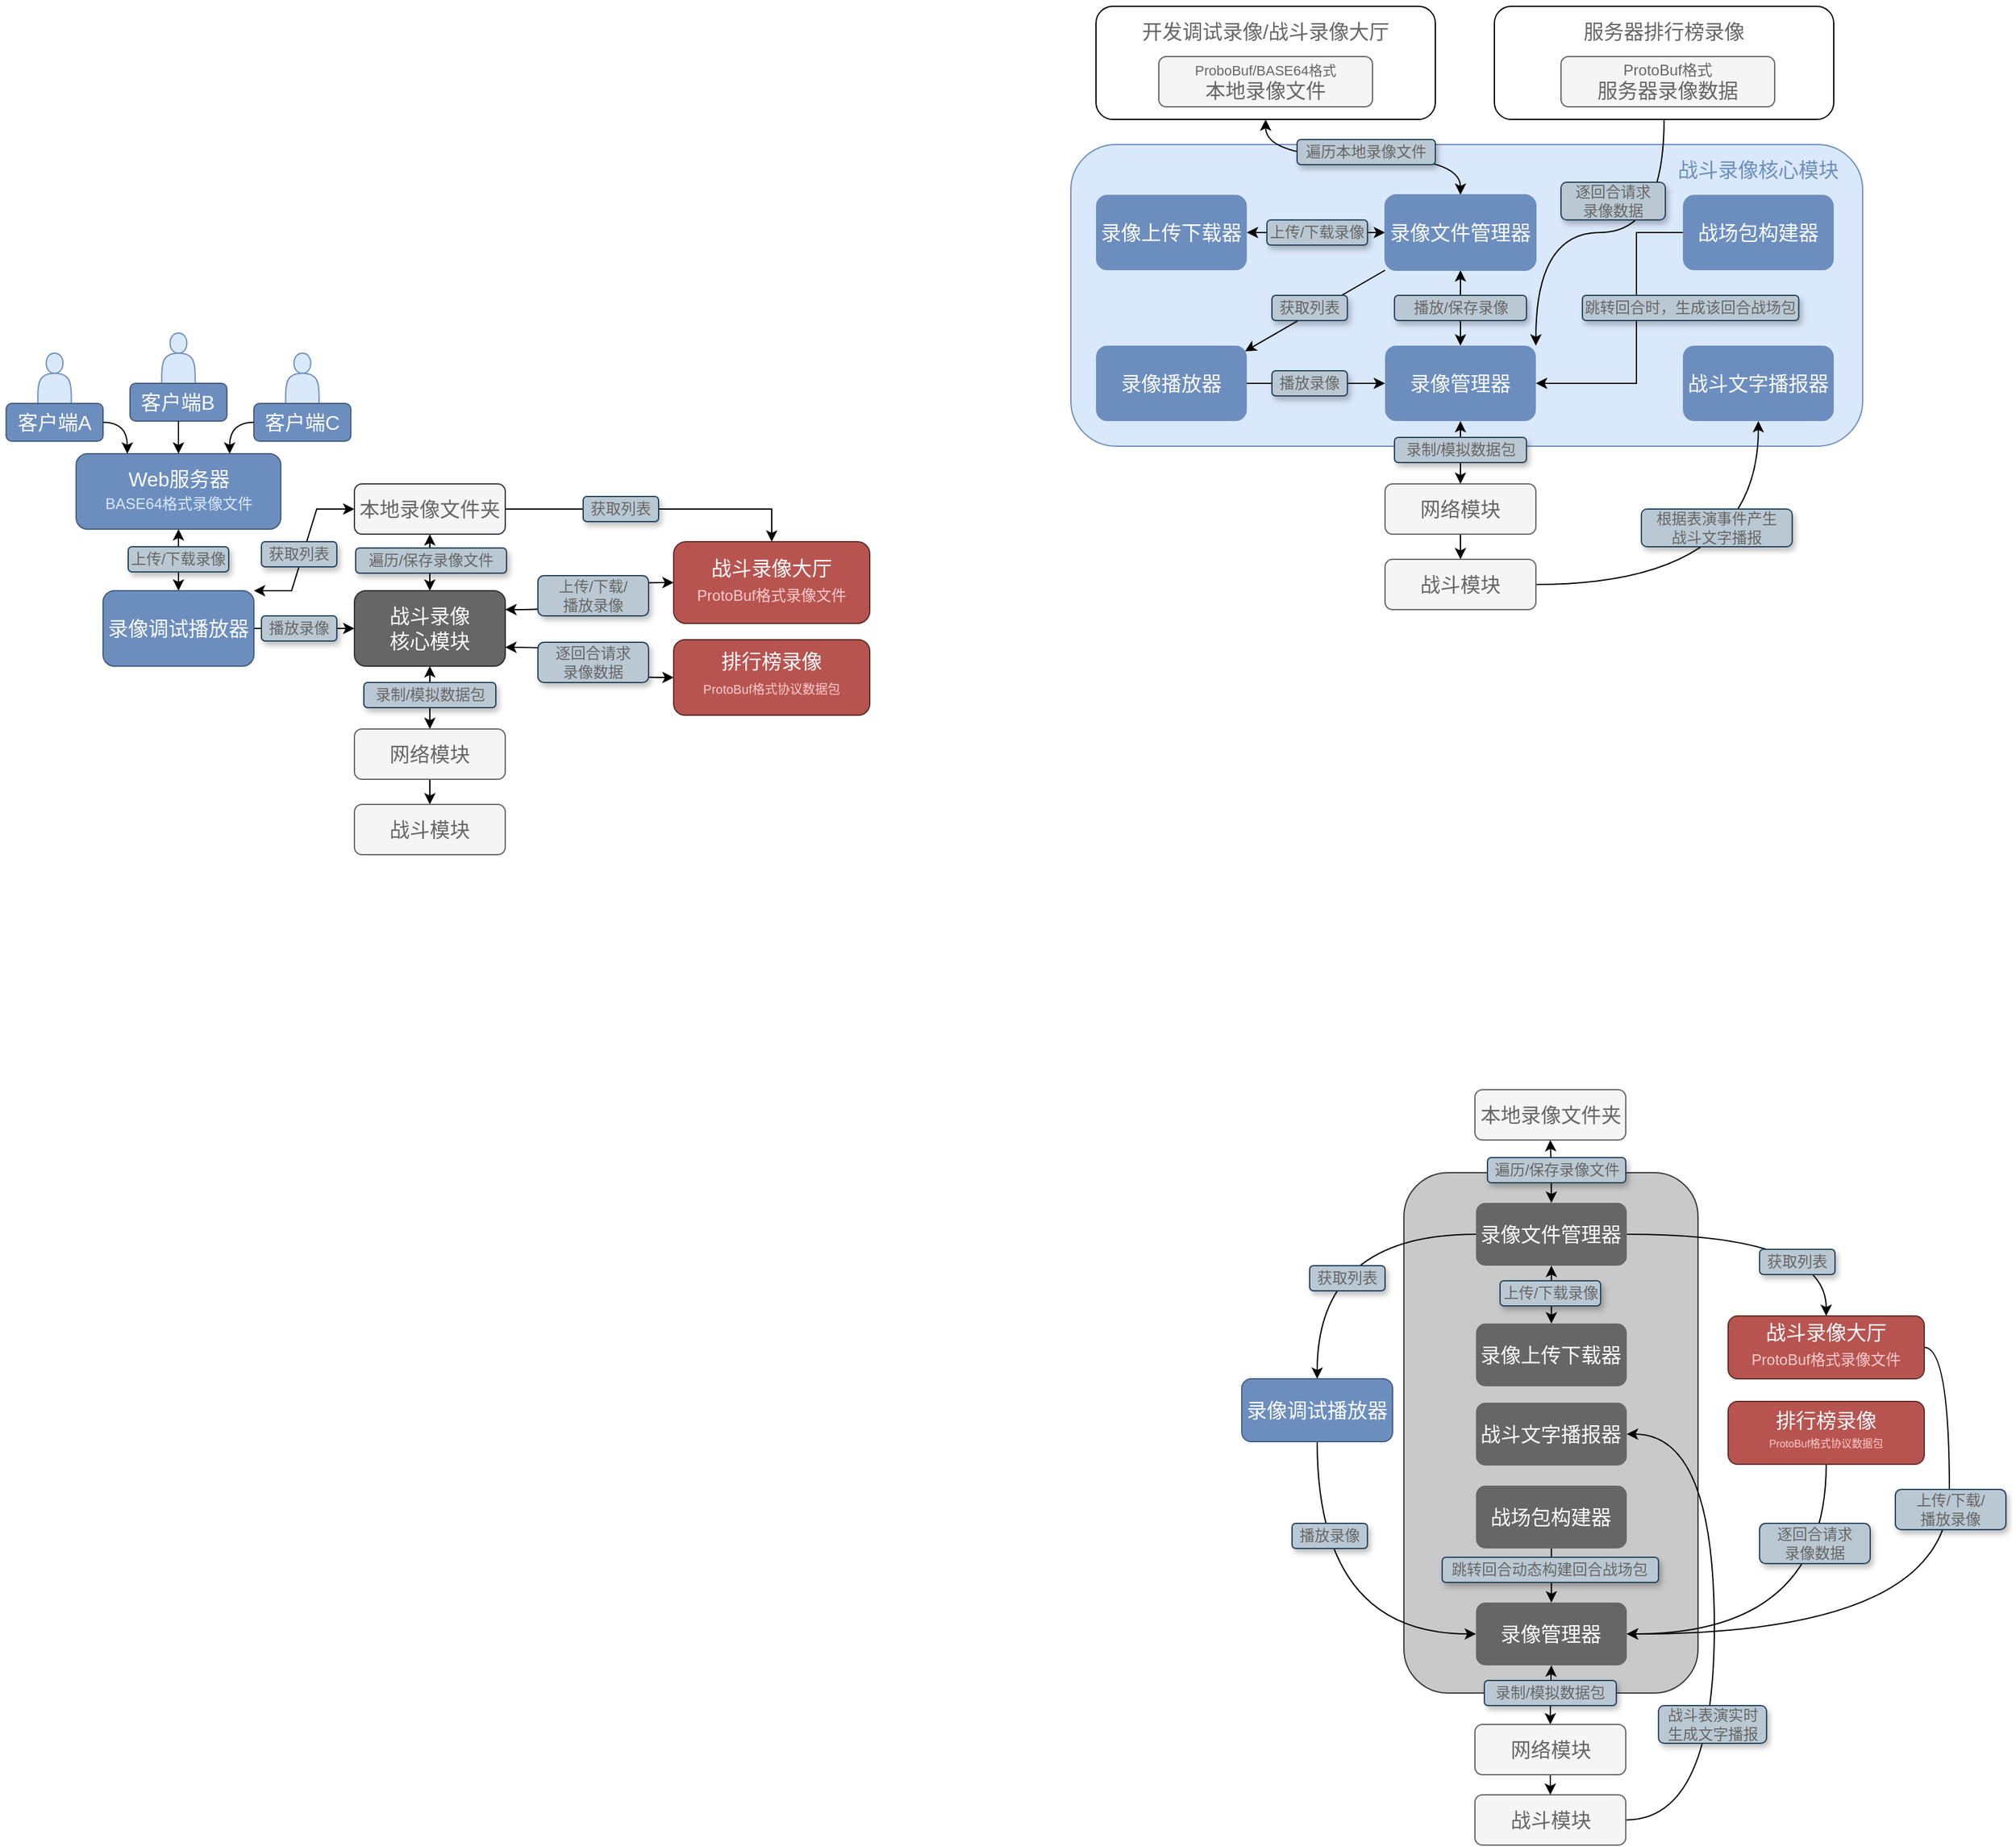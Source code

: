 <mxfile version="12.5.8" type="github">
  <diagram id="rBwII-8od3Iu58Jp_hPn" name="第 1 页">
    <mxGraphModel dx="3016" dy="649" grid="1" gridSize="6" guides="1" tooltips="1" connect="1" arrows="1" fold="1" page="1" pageScale="1" pageWidth="827" pageHeight="1169" math="0" shadow="0">
      <root>
        <mxCell id="0"/>
        <mxCell id="1" parent="0"/>
        <mxCell id="1h4kW-eVLY-6i_dEA7Pz-81" value="" style="rounded=1;whiteSpace=wrap;html=1;fillColor=#C9C9C9;strokeColor=#36393d;" vertex="1" parent="1">
          <mxGeometry x="185" y="1008" width="234" height="414" as="geometry"/>
        </mxCell>
        <mxCell id="1h4kW-eVLY-6i_dEA7Pz-157" style="edgeStyle=orthogonalEdgeStyle;curved=1;rounded=0;orthogonalLoop=1;jettySize=auto;html=1;exitX=1;exitY=0.5;exitDx=0;exitDy=0;entryX=1;entryY=0.5;entryDx=0;entryDy=0;startArrow=none;startFill=0;" edge="1" parent="1" source="1h4kW-eVLY-6i_dEA7Pz-104" target="1h4kW-eVLY-6i_dEA7Pz-111">
          <mxGeometry relative="1" as="geometry"/>
        </mxCell>
        <mxCell id="1h4kW-eVLY-6i_dEA7Pz-104" value="&lt;span style=&quot;color: rgb(255 , 255 , 255) ; font-size: 16px&quot;&gt;战斗录像大厅&lt;/span&gt;&lt;br&gt;&lt;font style=&quot;line-height: 200% ; font-size: 12px&quot; color=&quot;#ffcccc&quot;&gt;ProtoBuf格式录像文件&lt;/font&gt;" style="rounded=1;whiteSpace=wrap;html=1;fillColor=#B85450;strokeColor=#5E2B29;fontColor=#ffffff;" vertex="1" parent="1">
          <mxGeometry x="443.0" y="1122" width="156" height="50" as="geometry"/>
        </mxCell>
        <mxCell id="18EafaTd0Z_206U8gu5t-16" value="" style="rounded=1;whiteSpace=wrap;html=1;fillColor=#dae8fc;strokeColor=#6c8ebf;" parent="1" vertex="1">
          <mxGeometry x="-80" y="190" width="630" height="240" as="geometry"/>
        </mxCell>
        <mxCell id="18EafaTd0Z_206U8gu5t-50" style="edgeStyle=orthogonalEdgeStyle;rounded=0;orthogonalLoop=1;jettySize=auto;html=1;exitX=0.5;exitY=1;exitDx=0;exitDy=0;entryX=0.5;entryY=0;entryDx=0;entryDy=0;startArrow=classic;startFill=1;curved=1;" parent="1" source="18EafaTd0Z_206U8gu5t-31" target="18EafaTd0Z_206U8gu5t-3" edge="1">
          <mxGeometry relative="1" as="geometry"/>
        </mxCell>
        <mxCell id="18EafaTd0Z_206U8gu5t-31" value="" style="rounded=1;whiteSpace=wrap;html=1;fillColor=none;" parent="1" vertex="1">
          <mxGeometry x="-60" y="80" width="270" height="90" as="geometry"/>
        </mxCell>
        <mxCell id="18EafaTd0Z_206U8gu5t-51" style="edgeStyle=orthogonalEdgeStyle;curved=1;rounded=0;orthogonalLoop=1;jettySize=auto;html=1;exitX=0.5;exitY=1;exitDx=0;exitDy=0;entryX=1;entryY=0;entryDx=0;entryDy=0;startArrow=none;startFill=0;" parent="1" source="18EafaTd0Z_206U8gu5t-21" target="18EafaTd0Z_206U8gu5t-1" edge="1">
          <mxGeometry relative="1" as="geometry"/>
        </mxCell>
        <mxCell id="18EafaTd0Z_206U8gu5t-21" value="" style="rounded=1;whiteSpace=wrap;html=1;fillColor=none;" parent="1" vertex="1">
          <mxGeometry x="257" y="80" width="270" height="90" as="geometry"/>
        </mxCell>
        <mxCell id="18EafaTd0Z_206U8gu5t-18" style="edgeStyle=orthogonalEdgeStyle;rounded=0;orthogonalLoop=1;jettySize=auto;html=1;startArrow=classic;startFill=1;" parent="1" source="18EafaTd0Z_206U8gu5t-1" target="18EafaTd0Z_206U8gu5t-12" edge="1">
          <mxGeometry relative="1" as="geometry"/>
        </mxCell>
        <mxCell id="18EafaTd0Z_206U8gu5t-27" style="edgeStyle=orthogonalEdgeStyle;rounded=0;orthogonalLoop=1;jettySize=auto;html=1;exitX=0.5;exitY=0;exitDx=0;exitDy=0;entryX=0.5;entryY=1;entryDx=0;entryDy=0;startArrow=classic;startFill=1;" parent="1" source="18EafaTd0Z_206U8gu5t-1" target="18EafaTd0Z_206U8gu5t-3" edge="1">
          <mxGeometry relative="1" as="geometry"/>
        </mxCell>
        <mxCell id="18EafaTd0Z_206U8gu5t-1" value="&lt;font color=&quot;#ffffff&quot;&gt;&lt;span style=&quot;font-size: 16px&quot;&gt;录像管理器&lt;/span&gt;&lt;/font&gt;" style="rounded=1;whiteSpace=wrap;html=1;fillColor=#6C8EBF;strokeColor=none;" parent="1" vertex="1">
          <mxGeometry x="170" y="350" width="120" height="60" as="geometry"/>
        </mxCell>
        <mxCell id="18EafaTd0Z_206U8gu5t-39" style="rounded=0;orthogonalLoop=1;jettySize=auto;html=1;exitX=0;exitY=1;exitDx=0;exitDy=0;entryX=0.988;entryY=0.076;entryDx=0;entryDy=0;entryPerimeter=0;" parent="1" source="18EafaTd0Z_206U8gu5t-3" target="18EafaTd0Z_206U8gu5t-4" edge="1">
          <mxGeometry relative="1" as="geometry"/>
        </mxCell>
        <mxCell id="18EafaTd0Z_206U8gu5t-40" style="edgeStyle=none;rounded=0;orthogonalLoop=1;jettySize=auto;html=1;exitX=0;exitY=0.5;exitDx=0;exitDy=0;entryX=1;entryY=0.5;entryDx=0;entryDy=0;startArrow=classic;startFill=1;" parent="1" source="18EafaTd0Z_206U8gu5t-3" target="18EafaTd0Z_206U8gu5t-15" edge="1">
          <mxGeometry relative="1" as="geometry"/>
        </mxCell>
        <mxCell id="18EafaTd0Z_206U8gu5t-3" value="&lt;font style=&quot;font-size: 16px&quot; color=&quot;#ffffff&quot;&gt;录像文件管理器&lt;/font&gt;" style="rounded=1;whiteSpace=wrap;html=1;fillColor=#6C8EBF;strokeColor=#6c8ebf;" parent="1" vertex="1">
          <mxGeometry x="170" y="230" width="120" height="60" as="geometry"/>
        </mxCell>
        <mxCell id="18EafaTd0Z_206U8gu5t-26" style="edgeStyle=orthogonalEdgeStyle;rounded=0;orthogonalLoop=1;jettySize=auto;html=1;exitX=1;exitY=0.5;exitDx=0;exitDy=0;" parent="1" source="18EafaTd0Z_206U8gu5t-4" target="18EafaTd0Z_206U8gu5t-1" edge="1">
          <mxGeometry relative="1" as="geometry"/>
        </mxCell>
        <mxCell id="18EafaTd0Z_206U8gu5t-4" value="&lt;span style=&quot;font-size: 16px&quot;&gt;&lt;font color=&quot;#ffffff&quot;&gt;录像播放器&lt;/font&gt;&lt;/span&gt;" style="rounded=1;whiteSpace=wrap;html=1;fillColor=#6C8EBF;strokeColor=none;" parent="1" vertex="1">
          <mxGeometry x="-60" y="350" width="120" height="60" as="geometry"/>
        </mxCell>
        <mxCell id="18EafaTd0Z_206U8gu5t-34" style="edgeStyle=orthogonalEdgeStyle;rounded=0;orthogonalLoop=1;jettySize=auto;html=1;exitX=0;exitY=0.5;exitDx=0;exitDy=0;entryX=1;entryY=0.5;entryDx=0;entryDy=0;" parent="1" source="18EafaTd0Z_206U8gu5t-5" target="18EafaTd0Z_206U8gu5t-1" edge="1">
          <mxGeometry relative="1" as="geometry">
            <Array as="points">
              <mxPoint x="370" y="260"/>
              <mxPoint x="370" y="380"/>
            </Array>
          </mxGeometry>
        </mxCell>
        <mxCell id="18EafaTd0Z_206U8gu5t-5" value="&lt;font color=&quot;#ffffff&quot;&gt;&lt;span style=&quot;font-size: 16px&quot;&gt;战场包构建器&lt;/span&gt;&lt;/font&gt;" style="rounded=1;whiteSpace=wrap;html=1;fillColor=#6C8EBF;strokeColor=none;" parent="1" vertex="1">
          <mxGeometry x="407" y="230" width="120" height="60" as="geometry"/>
        </mxCell>
        <mxCell id="18EafaTd0Z_206U8gu5t-6" value="&lt;font color=&quot;#666666&quot;&gt;&lt;span style=&quot;font-size: 11px&quot;&gt;ProboBuf/BASE64格式&lt;br&gt;&lt;/span&gt;&lt;font style=&quot;font-size: 16px&quot;&gt;本地&lt;/font&gt;&lt;span style=&quot;font-size: 16px&quot;&gt;录像文件&lt;/span&gt;&lt;/font&gt;" style="rounded=1;whiteSpace=wrap;html=1;fillColor=#f5f5f5;strokeColor=#666666;fontColor=#333333;" parent="1" vertex="1">
          <mxGeometry x="-10" y="120" width="170" height="40" as="geometry"/>
        </mxCell>
        <mxCell id="18EafaTd0Z_206U8gu5t-7" value="&lt;font color=&quot;#ffffff&quot;&gt;&lt;span style=&quot;font-size: 16px&quot;&gt;战斗文字播报器&lt;/span&gt;&lt;/font&gt;" style="rounded=1;whiteSpace=wrap;html=1;fillColor=#6C8EBF;strokeColor=none;" parent="1" vertex="1">
          <mxGeometry x="407" y="350" width="120" height="60" as="geometry"/>
        </mxCell>
        <mxCell id="18EafaTd0Z_206U8gu5t-11" value="&lt;font color=&quot;#666666&quot;&gt;&lt;font style=&quot;font-size: 12px&quot;&gt;ProtoBuf格式&lt;/font&gt;&lt;br&gt;&lt;span style=&quot;font-size: 16px&quot;&gt;服务器&lt;/span&gt;&lt;font style=&quot;font-size: 16px&quot;&gt;录像数据&lt;/font&gt;&lt;/font&gt;" style="rounded=1;whiteSpace=wrap;html=1;fillColor=#f5f5f5;strokeColor=#666666;fontColor=#333333;" parent="1" vertex="1">
          <mxGeometry x="310" y="120" width="170" height="40" as="geometry"/>
        </mxCell>
        <mxCell id="18EafaTd0Z_206U8gu5t-19" style="edgeStyle=orthogonalEdgeStyle;rounded=0;orthogonalLoop=1;jettySize=auto;html=1;exitX=0.5;exitY=1;exitDx=0;exitDy=0;entryX=0.5;entryY=0;entryDx=0;entryDy=0;" parent="1" source="18EafaTd0Z_206U8gu5t-12" target="18EafaTd0Z_206U8gu5t-13" edge="1">
          <mxGeometry relative="1" as="geometry"/>
        </mxCell>
        <mxCell id="18EafaTd0Z_206U8gu5t-12" value="&lt;font color=&quot;#666666&quot;&gt;&lt;span style=&quot;font-size: 16px&quot;&gt;网络模块&lt;/span&gt;&lt;/font&gt;" style="rounded=1;whiteSpace=wrap;html=1;fillColor=#f5f5f5;strokeColor=#666666;fontColor=#333333;" parent="1" vertex="1">
          <mxGeometry x="170" y="460" width="120" height="40" as="geometry"/>
        </mxCell>
        <mxCell id="18EafaTd0Z_206U8gu5t-20" style="rounded=0;orthogonalLoop=1;jettySize=auto;html=1;exitX=1;exitY=0.5;exitDx=0;exitDy=0;entryX=0.5;entryY=1;entryDx=0;entryDy=0;edgeStyle=orthogonalEdgeStyle;curved=1;" parent="1" source="18EafaTd0Z_206U8gu5t-13" target="18EafaTd0Z_206U8gu5t-7" edge="1">
          <mxGeometry relative="1" as="geometry"/>
        </mxCell>
        <mxCell id="18EafaTd0Z_206U8gu5t-13" value="&lt;font color=&quot;#666666&quot;&gt;&lt;span style=&quot;font-size: 16px&quot;&gt;战斗模块&lt;/span&gt;&lt;/font&gt;" style="rounded=1;whiteSpace=wrap;html=1;fillColor=#f5f5f5;strokeColor=#666666;fontColor=#333333;" parent="1" vertex="1">
          <mxGeometry x="170" y="520" width="120" height="40" as="geometry"/>
        </mxCell>
        <mxCell id="18EafaTd0Z_206U8gu5t-15" value="&lt;font color=&quot;#ffffff&quot;&gt;&lt;span style=&quot;font-size: 16px&quot;&gt;录像上传下载器&lt;/span&gt;&lt;/font&gt;" style="rounded=1;whiteSpace=wrap;html=1;fillColor=#6C8EBF;strokeColor=none;" parent="1" vertex="1">
          <mxGeometry x="-60" y="230" width="120" height="60" as="geometry"/>
        </mxCell>
        <mxCell id="18EafaTd0Z_206U8gu5t-23" value="&lt;font style=&quot;font-size: 16px&quot; color=&quot;#666666&quot;&gt;开发调试录像/战斗录像大厅&lt;/font&gt;" style="text;html=1;strokeColor=none;fillColor=none;align=center;verticalAlign=middle;whiteSpace=wrap;rounded=0;" parent="1" vertex="1">
          <mxGeometry x="-35" y="80" width="220" height="40" as="geometry"/>
        </mxCell>
        <mxCell id="18EafaTd0Z_206U8gu5t-32" value="&lt;span style=&quot;font-size: 16px&quot;&gt;&lt;font color=&quot;#666666&quot;&gt;服务器排行榜录像&lt;/font&gt;&lt;/span&gt;" style="text;html=1;strokeColor=none;fillColor=none;align=center;verticalAlign=middle;whiteSpace=wrap;rounded=0;" parent="1" vertex="1">
          <mxGeometry x="327" y="75" width="130" height="50" as="geometry"/>
        </mxCell>
        <mxCell id="18EafaTd0Z_206U8gu5t-35" value="&lt;font color=&quot;#666666&quot;&gt;根据表演事件产生&lt;br&gt;战斗文字播报&lt;/font&gt;" style="text;html=1;align=center;verticalAlign=middle;whiteSpace=wrap;rounded=1;shadow=1;comic=0;glass=0;fillColor=#bac8d3;strokeColor=#23445d;" parent="1" vertex="1">
          <mxGeometry x="373.93" y="480" width="120" height="30" as="geometry"/>
        </mxCell>
        <mxCell id="18EafaTd0Z_206U8gu5t-37" value="&lt;font color=&quot;#666666&quot;&gt;跳转回合时，生成该回合战场包&lt;/font&gt;" style="text;html=1;align=center;verticalAlign=middle;whiteSpace=wrap;rounded=1;shadow=1;comic=0;glass=0;fillColor=#bac8d3;strokeColor=#23445d;" parent="1" vertex="1">
          <mxGeometry x="327" y="310" width="172.14" height="20" as="geometry"/>
        </mxCell>
        <mxCell id="18EafaTd0Z_206U8gu5t-38" value="&lt;font color=&quot;#6c8ebf&quot; style=&quot;font-size: 16px&quot;&gt;战斗录像核心模块&lt;/font&gt;" style="text;html=1;strokeColor=none;fillColor=none;align=center;verticalAlign=middle;whiteSpace=wrap;rounded=0;shadow=1;glass=0;comic=0;" parent="1" vertex="1">
          <mxGeometry x="402" y="200" width="130" height="20" as="geometry"/>
        </mxCell>
        <mxCell id="18EafaTd0Z_206U8gu5t-42" value="&lt;font color=&quot;#666666&quot;&gt;录制/模拟数据包&lt;/font&gt;" style="text;html=1;align=center;verticalAlign=middle;whiteSpace=wrap;rounded=1;shadow=1;comic=0;glass=0;fillColor=#bac8d3;strokeColor=#23445d;" parent="1" vertex="1">
          <mxGeometry x="177.5" y="423" width="105" height="20" as="geometry"/>
        </mxCell>
        <mxCell id="18EafaTd0Z_206U8gu5t-44" value="&lt;font color=&quot;#666666&quot;&gt;播放录像&lt;/font&gt;" style="text;html=1;align=center;verticalAlign=middle;whiteSpace=wrap;rounded=1;shadow=1;comic=0;glass=0;fillColor=#bac8d3;strokeColor=#23445d;" parent="1" vertex="1">
          <mxGeometry x="80" y="370" width="60" height="20" as="geometry"/>
        </mxCell>
        <mxCell id="18EafaTd0Z_206U8gu5t-45" value="&lt;font color=&quot;#666666&quot;&gt;获取列表&lt;/font&gt;" style="text;html=1;align=center;verticalAlign=middle;whiteSpace=wrap;rounded=1;shadow=1;comic=0;glass=0;fillColor=#bac8d3;strokeColor=#23445d;" parent="1" vertex="1">
          <mxGeometry x="80" y="310" width="60" height="20" as="geometry"/>
        </mxCell>
        <mxCell id="18EafaTd0Z_206U8gu5t-46" value="&lt;font color=&quot;#666666&quot;&gt;播放/保存录像&lt;/font&gt;" style="text;html=1;align=center;verticalAlign=middle;whiteSpace=wrap;rounded=1;shadow=1;comic=0;glass=0;fillColor=#bac8d3;strokeColor=#23445d;" parent="1" vertex="1">
          <mxGeometry x="177.5" y="310" width="105" height="20" as="geometry"/>
        </mxCell>
        <mxCell id="18EafaTd0Z_206U8gu5t-48" value="&lt;font color=&quot;#666666&quot;&gt;遍历本地录像文件&lt;/font&gt;" style="text;html=1;align=center;verticalAlign=middle;whiteSpace=wrap;rounded=1;shadow=1;comic=0;glass=0;fillColor=#bac8d3;strokeColor=#23445d;" parent="1" vertex="1">
          <mxGeometry x="100" y="186" width="110" height="20" as="geometry"/>
        </mxCell>
        <mxCell id="18EafaTd0Z_206U8gu5t-49" value="&lt;font color=&quot;#666666&quot;&gt;上传/下载录像&lt;/font&gt;" style="text;html=1;align=center;verticalAlign=middle;whiteSpace=wrap;rounded=1;shadow=1;comic=0;glass=0;fillColor=#bac8d3;strokeColor=#23445d;" parent="1" vertex="1">
          <mxGeometry x="76" y="250" width="80" height="20" as="geometry"/>
        </mxCell>
        <mxCell id="18EafaTd0Z_206U8gu5t-52" value="&lt;font color=&quot;#666666&quot;&gt;逐回合请求&lt;br&gt;录像数据&lt;/font&gt;" style="text;html=1;align=center;verticalAlign=middle;whiteSpace=wrap;rounded=1;shadow=1;comic=0;glass=0;fillColor=#bac8d3;strokeColor=#23445d;" parent="1" vertex="1">
          <mxGeometry x="310" y="220" width="83" height="30" as="geometry"/>
        </mxCell>
        <mxCell id="1h4kW-eVLY-6i_dEA7Pz-6" style="edgeStyle=orthogonalEdgeStyle;rounded=0;orthogonalLoop=1;jettySize=auto;html=1;startArrow=classic;startFill=1;" edge="1" parent="1" source="1h4kW-eVLY-6i_dEA7Pz-8" target="1h4kW-eVLY-6i_dEA7Pz-20">
          <mxGeometry relative="1" as="geometry"/>
        </mxCell>
        <mxCell id="1h4kW-eVLY-6i_dEA7Pz-159" style="edgeStyle=orthogonalEdgeStyle;curved=1;rounded=0;orthogonalLoop=1;jettySize=auto;html=1;exitX=0.5;exitY=0;exitDx=0;exitDy=0;entryX=0.5;entryY=1;entryDx=0;entryDy=0;startArrow=classic;startFill=1;" edge="1" parent="1" source="1h4kW-eVLY-6i_dEA7Pz-8" target="1h4kW-eVLY-6i_dEA7Pz-66">
          <mxGeometry relative="1" as="geometry"/>
        </mxCell>
        <mxCell id="1h4kW-eVLY-6i_dEA7Pz-8" value="&lt;span style=&quot;font-size: 16px&quot;&gt;&lt;font color=&quot;#ffffff&quot;&gt;战斗录像&lt;br&gt;核心模块&lt;/font&gt;&lt;/span&gt;" style="rounded=1;whiteSpace=wrap;html=1;fillColor=#666666;strokeColor=#303030;fontColor=#333333;" vertex="1" parent="1">
          <mxGeometry x="-650" y="545" width="120" height="60" as="geometry"/>
        </mxCell>
        <mxCell id="1h4kW-eVLY-6i_dEA7Pz-12" style="edgeStyle=orthogonalEdgeStyle;rounded=0;orthogonalLoop=1;jettySize=auto;html=1;exitX=1;exitY=0.5;exitDx=0;exitDy=0;entryX=0;entryY=0.5;entryDx=0;entryDy=0;" edge="1" parent="1" source="1h4kW-eVLY-6i_dEA7Pz-13" target="1h4kW-eVLY-6i_dEA7Pz-8">
          <mxGeometry relative="1" as="geometry">
            <mxPoint x="-610" y="575" as="targetPoint"/>
          </mxGeometry>
        </mxCell>
        <mxCell id="1h4kW-eVLY-6i_dEA7Pz-165" style="edgeStyle=entityRelationEdgeStyle;rounded=0;orthogonalLoop=1;jettySize=auto;html=1;exitX=1;exitY=0;exitDx=0;exitDy=0;entryX=0;entryY=0.5;entryDx=0;entryDy=0;startArrow=classic;startFill=1;" edge="1" parent="1" source="1h4kW-eVLY-6i_dEA7Pz-13" target="1h4kW-eVLY-6i_dEA7Pz-66">
          <mxGeometry relative="1" as="geometry"/>
        </mxCell>
        <mxCell id="1h4kW-eVLY-6i_dEA7Pz-166" style="edgeStyle=orthogonalEdgeStyle;rounded=0;orthogonalLoop=1;jettySize=auto;html=1;exitX=0.5;exitY=0;exitDx=0;exitDy=0;entryX=0.5;entryY=1;entryDx=0;entryDy=0;startArrow=classic;startFill=1;" edge="1" parent="1" source="1h4kW-eVLY-6i_dEA7Pz-13" target="1h4kW-eVLY-6i_dEA7Pz-38">
          <mxGeometry relative="1" as="geometry"/>
        </mxCell>
        <mxCell id="1h4kW-eVLY-6i_dEA7Pz-13" value="&lt;span style=&quot;font-size: 16px&quot;&gt;&lt;font color=&quot;#ffffff&quot;&gt;录像调试播放器&lt;/font&gt;&lt;/span&gt;" style="rounded=1;whiteSpace=wrap;html=1;fillColor=#6C8EBF;strokeColor=#455B7A;" vertex="1" parent="1">
          <mxGeometry x="-850" y="545" width="120" height="60" as="geometry"/>
        </mxCell>
        <mxCell id="1h4kW-eVLY-6i_dEA7Pz-19" style="edgeStyle=orthogonalEdgeStyle;rounded=0;orthogonalLoop=1;jettySize=auto;html=1;exitX=0.5;exitY=1;exitDx=0;exitDy=0;entryX=0.5;entryY=0;entryDx=0;entryDy=0;" edge="1" parent="1" source="1h4kW-eVLY-6i_dEA7Pz-20" target="1h4kW-eVLY-6i_dEA7Pz-22">
          <mxGeometry relative="1" as="geometry"/>
        </mxCell>
        <mxCell id="1h4kW-eVLY-6i_dEA7Pz-20" value="&lt;font color=&quot;#666666&quot;&gt;&lt;span style=&quot;font-size: 16px&quot;&gt;网络模块&lt;/span&gt;&lt;/font&gt;" style="rounded=1;whiteSpace=wrap;html=1;fillColor=#f5f5f5;strokeColor=#666666;fontColor=#333333;" vertex="1" parent="1">
          <mxGeometry x="-650" y="655" width="120" height="40" as="geometry"/>
        </mxCell>
        <mxCell id="1h4kW-eVLY-6i_dEA7Pz-22" value="&lt;font color=&quot;#666666&quot;&gt;&lt;span style=&quot;font-size: 16px&quot;&gt;战斗模块&lt;/span&gt;&lt;/font&gt;" style="rounded=1;whiteSpace=wrap;html=1;fillColor=#f5f5f5;strokeColor=#666666;fontColor=#333333;" vertex="1" parent="1">
          <mxGeometry x="-650" y="715" width="120" height="40" as="geometry"/>
        </mxCell>
        <mxCell id="1h4kW-eVLY-6i_dEA7Pz-29" value="&lt;font color=&quot;#666666&quot;&gt;录制/模拟数据包&lt;/font&gt;" style="text;html=1;align=center;verticalAlign=middle;whiteSpace=wrap;rounded=1;shadow=1;comic=0;glass=0;fillColor=#bac8d3;strokeColor=#23445d;" vertex="1" parent="1">
          <mxGeometry x="-642.5" y="618" width="105" height="20" as="geometry"/>
        </mxCell>
        <mxCell id="1h4kW-eVLY-6i_dEA7Pz-30" value="&lt;font color=&quot;#666666&quot;&gt;播放录像&lt;/font&gt;" style="text;html=1;align=center;verticalAlign=middle;whiteSpace=wrap;rounded=1;shadow=1;comic=0;glass=0;fillColor=#bac8d3;strokeColor=#23445d;" vertex="1" parent="1">
          <mxGeometry x="-724" y="565" width="60" height="20" as="geometry"/>
        </mxCell>
        <mxCell id="1h4kW-eVLY-6i_dEA7Pz-38" value="&lt;span style=&quot;color: rgb(255 , 255 , 255) ; font-size: 16px&quot;&gt;Web服务器&lt;/span&gt;&lt;br&gt;&lt;font style=&quot;font-size: 12px ; line-height: 160%&quot; color=&quot;#dae8fc&quot;&gt;BASE64格式录像文件&lt;/font&gt;" style="rounded=1;whiteSpace=wrap;html=1;fillColor=#6C8EBF;strokeColor=#455B7A;" vertex="1" parent="1">
          <mxGeometry x="-871.43" y="436" width="162.86" height="60" as="geometry"/>
        </mxCell>
        <mxCell id="1h4kW-eVLY-6i_dEA7Pz-44" value="" style="group" vertex="1" connectable="0" parent="1">
          <mxGeometry x="-927.14" y="336" width="77.14" height="90" as="geometry"/>
        </mxCell>
        <mxCell id="1h4kW-eVLY-6i_dEA7Pz-41" value="" style="shape=actor;whiteSpace=wrap;html=1;fillColor=#dae8fc;strokeColor=#6c8ebf;" vertex="1" parent="1h4kW-eVLY-6i_dEA7Pz-44">
          <mxGeometry x="25.23" y="20" width="26.67" height="40" as="geometry"/>
        </mxCell>
        <mxCell id="1h4kW-eVLY-6i_dEA7Pz-39" value="&lt;font color=&quot;#ffffff&quot;&gt;&lt;span style=&quot;font-size: 16px&quot;&gt;客户端A&lt;/span&gt;&lt;/font&gt;" style="rounded=1;whiteSpace=wrap;html=1;fillColor=#6C8EBF;strokeColor=#455B7A;" vertex="1" parent="1h4kW-eVLY-6i_dEA7Pz-44">
          <mxGeometry y="60" width="77.14" height="30" as="geometry"/>
        </mxCell>
        <mxCell id="1h4kW-eVLY-6i_dEA7Pz-45" value="" style="group" vertex="1" connectable="0" parent="1">
          <mxGeometry x="-931.43" y="300" width="77.14" height="90" as="geometry"/>
        </mxCell>
        <mxCell id="1h4kW-eVLY-6i_dEA7Pz-47" value="" style="shape=actor;whiteSpace=wrap;html=1;fillColor=#dae8fc;strokeColor=#6c8ebf;" vertex="1" parent="1h4kW-eVLY-6i_dEA7Pz-45">
          <mxGeometry x="128.09" y="40" width="26.67" height="40" as="geometry"/>
        </mxCell>
        <mxCell id="1h4kW-eVLY-6i_dEA7Pz-46" value="&lt;font color=&quot;#ffffff&quot;&gt;&lt;span style=&quot;font-size: 16px&quot;&gt;客户端B&lt;/span&gt;&lt;/font&gt;" style="rounded=1;whiteSpace=wrap;html=1;fillColor=#6C8EBF;strokeColor=#455B7A;" vertex="1" parent="1h4kW-eVLY-6i_dEA7Pz-45">
          <mxGeometry x="102.86" y="80" width="77.14" height="30" as="geometry"/>
        </mxCell>
        <mxCell id="1h4kW-eVLY-6i_dEA7Pz-48" value="" style="group" vertex="1" connectable="0" parent="1">
          <mxGeometry x="-730.0" y="336" width="77.14" height="90" as="geometry"/>
        </mxCell>
        <mxCell id="1h4kW-eVLY-6i_dEA7Pz-50" value="" style="shape=actor;whiteSpace=wrap;html=1;fillColor=#dae8fc;strokeColor=#6c8ebf;" vertex="1" parent="1h4kW-eVLY-6i_dEA7Pz-48">
          <mxGeometry x="25.23" y="20" width="26.67" height="40" as="geometry"/>
        </mxCell>
        <mxCell id="1h4kW-eVLY-6i_dEA7Pz-49" value="&lt;font color=&quot;#ffffff&quot;&gt;&lt;span style=&quot;font-size: 16px&quot;&gt;客户端C&lt;/span&gt;&lt;/font&gt;" style="rounded=1;whiteSpace=wrap;html=1;fillColor=#6C8EBF;strokeColor=#455B7A;" vertex="1" parent="1h4kW-eVLY-6i_dEA7Pz-48">
          <mxGeometry y="60" width="77.14" height="30" as="geometry"/>
        </mxCell>
        <mxCell id="1h4kW-eVLY-6i_dEA7Pz-55" style="edgeStyle=orthogonalEdgeStyle;curved=1;rounded=0;orthogonalLoop=1;jettySize=auto;html=1;exitX=0.5;exitY=1;exitDx=0;exitDy=0;entryX=0.5;entryY=0;entryDx=0;entryDy=0;" edge="1" parent="1" source="1h4kW-eVLY-6i_dEA7Pz-46" target="1h4kW-eVLY-6i_dEA7Pz-38">
          <mxGeometry relative="1" as="geometry">
            <mxPoint x="-790.122" y="425.759" as="targetPoint"/>
          </mxGeometry>
        </mxCell>
        <mxCell id="1h4kW-eVLY-6i_dEA7Pz-56" style="edgeStyle=orthogonalEdgeStyle;curved=1;rounded=0;orthogonalLoop=1;jettySize=auto;html=1;exitX=0;exitY=0.5;exitDx=0;exitDy=0;entryX=0.75;entryY=0;entryDx=0;entryDy=0;" edge="1" parent="1" source="1h4kW-eVLY-6i_dEA7Pz-49" target="1h4kW-eVLY-6i_dEA7Pz-38">
          <mxGeometry relative="1" as="geometry">
            <mxPoint x="-749.432" y="425.759" as="targetPoint"/>
          </mxGeometry>
        </mxCell>
        <mxCell id="1h4kW-eVLY-6i_dEA7Pz-57" style="edgeStyle=orthogonalEdgeStyle;curved=1;rounded=0;orthogonalLoop=1;jettySize=auto;html=1;exitX=1;exitY=0.5;exitDx=0;exitDy=0;entryX=0.25;entryY=0;entryDx=0;entryDy=0;" edge="1" parent="1" source="1h4kW-eVLY-6i_dEA7Pz-39" target="1h4kW-eVLY-6i_dEA7Pz-38">
          <mxGeometry relative="1" as="geometry">
            <mxPoint x="-830.811" y="425.759" as="targetPoint"/>
          </mxGeometry>
        </mxCell>
        <mxCell id="1h4kW-eVLY-6i_dEA7Pz-59" value="&lt;font color=&quot;#666666&quot;&gt;上传/下载录像&lt;/font&gt;" style="text;html=1;align=center;verticalAlign=middle;whiteSpace=wrap;rounded=1;shadow=1;comic=0;glass=0;fillColor=#bac8d3;strokeColor=#23445d;" vertex="1" parent="1">
          <mxGeometry x="-830" y="510" width="80" height="20" as="geometry"/>
        </mxCell>
        <mxCell id="1h4kW-eVLY-6i_dEA7Pz-63" style="edgeStyle=orthogonalEdgeStyle;curved=1;rounded=0;orthogonalLoop=1;jettySize=auto;html=1;exitX=0;exitY=0.5;exitDx=0;exitDy=0;entryX=1;entryY=0.25;entryDx=0;entryDy=0;startArrow=classic;startFill=1;" edge="1" parent="1" source="1h4kW-eVLY-6i_dEA7Pz-60" target="1h4kW-eVLY-6i_dEA7Pz-8">
          <mxGeometry relative="1" as="geometry"/>
        </mxCell>
        <mxCell id="1h4kW-eVLY-6i_dEA7Pz-60" value="&lt;span style=&quot;color: rgb(255 , 255 , 255) ; font-size: 16px&quot;&gt;战斗录像大厅&lt;/span&gt;&lt;br style=&quot;color: rgb(255 , 255 , 255)&quot;&gt;&lt;font color=&quot;#ffcccc&quot; style=&quot;line-height: 24px&quot;&gt;ProtoBuf格式录像文件&lt;/font&gt;" style="rounded=1;whiteSpace=wrap;html=1;fillColor=#B85450;strokeColor=#5E2B29;" vertex="1" parent="1">
          <mxGeometry x="-396" y="506" width="156" height="65" as="geometry"/>
        </mxCell>
        <mxCell id="1h4kW-eVLY-6i_dEA7Pz-64" style="edgeStyle=orthogonalEdgeStyle;curved=1;rounded=0;orthogonalLoop=1;jettySize=auto;html=1;exitX=0;exitY=0.5;exitDx=0;exitDy=0;entryX=1;entryY=0.75;entryDx=0;entryDy=0;startArrow=classic;startFill=1;" edge="1" parent="1" source="1h4kW-eVLY-6i_dEA7Pz-61" target="1h4kW-eVLY-6i_dEA7Pz-8">
          <mxGeometry relative="1" as="geometry"/>
        </mxCell>
        <mxCell id="1h4kW-eVLY-6i_dEA7Pz-61" value="&lt;span style=&quot;font-size: 16px&quot;&gt;排行榜录像&lt;/span&gt;&lt;br style=&quot;color: rgb(0 , 0 , 0)&quot;&gt;&lt;font color=&quot;#ffcccc&quot; style=&quot;line-height: 18px&quot;&gt;&lt;sup style=&quot;line-height: 23.76px&quot;&gt;ProtoBuf格式协议数据包&lt;/sup&gt;&lt;/font&gt;" style="rounded=1;whiteSpace=wrap;html=1;fillColor=#B85450;strokeColor=#5E2B29;fontColor=#ffffff;" vertex="1" parent="1">
          <mxGeometry x="-396" y="584" width="156" height="60" as="geometry"/>
        </mxCell>
        <mxCell id="1h4kW-eVLY-6i_dEA7Pz-148" style="edgeStyle=orthogonalEdgeStyle;rounded=0;orthogonalLoop=1;jettySize=auto;html=1;exitX=1;exitY=0.5;exitDx=0;exitDy=0;entryX=0.5;entryY=0;entryDx=0;entryDy=0;startArrow=none;startFill=0;" edge="1" parent="1" source="1h4kW-eVLY-6i_dEA7Pz-66" target="1h4kW-eVLY-6i_dEA7Pz-60">
          <mxGeometry relative="1" as="geometry"/>
        </mxCell>
        <mxCell id="1h4kW-eVLY-6i_dEA7Pz-66" value="&lt;span style=&quot;font-size: 16px&quot;&gt;&lt;font color=&quot;#666666&quot;&gt;本地录像文件夹&lt;/font&gt;&lt;/span&gt;" style="rounded=1;whiteSpace=wrap;html=1;fillColor=#F5F5F5;strokeColor=#36393d;" vertex="1" parent="1">
          <mxGeometry x="-650" y="460" width="120" height="40" as="geometry"/>
        </mxCell>
        <mxCell id="1h4kW-eVLY-6i_dEA7Pz-35" value="&lt;span style=&quot;color: rgb(102 , 102 , 102)&quot;&gt;上传/下载/&lt;/span&gt;&lt;br style=&quot;color: rgb(102 , 102 , 102)&quot;&gt;&lt;span style=&quot;color: rgb(102 , 102 , 102)&quot;&gt;播放录像&lt;/span&gt;" style="text;html=1;align=center;verticalAlign=middle;whiteSpace=wrap;rounded=1;shadow=1;comic=0;glass=0;fillColor=#bac8d3;strokeColor=#23445d;" vertex="1" parent="1">
          <mxGeometry x="-504" y="533" width="88" height="32" as="geometry"/>
        </mxCell>
        <mxCell id="1h4kW-eVLY-6i_dEA7Pz-32" value="&lt;span style=&quot;color: rgb(102 , 102 , 102)&quot;&gt;逐回合请求&lt;/span&gt;&lt;br style=&quot;color: rgb(102 , 102 , 102)&quot;&gt;&lt;span style=&quot;color: rgb(102 , 102 , 102)&quot;&gt;录像数据&lt;/span&gt;" style="text;html=1;align=center;verticalAlign=middle;whiteSpace=wrap;rounded=1;shadow=1;comic=0;glass=0;fillColor=#bac8d3;strokeColor=#23445d;" vertex="1" parent="1">
          <mxGeometry x="-504" y="586" width="88" height="32" as="geometry"/>
        </mxCell>
        <mxCell id="1h4kW-eVLY-6i_dEA7Pz-76" value="&lt;span style=&quot;color: rgb(102 , 102 , 102)&quot;&gt;遍历/保存录像文件&lt;/span&gt;" style="text;html=1;align=center;verticalAlign=middle;whiteSpace=wrap;rounded=1;shadow=1;comic=0;glass=0;fillColor=#bac8d3;strokeColor=#23445d;" vertex="1" parent="1">
          <mxGeometry x="-649" y="511" width="120" height="20" as="geometry"/>
        </mxCell>
        <mxCell id="1h4kW-eVLY-6i_dEA7Pz-116" style="edgeStyle=orthogonalEdgeStyle;curved=1;rounded=0;orthogonalLoop=1;jettySize=auto;html=1;exitX=0.5;exitY=1;exitDx=0;exitDy=0;entryX=0;entryY=0.5;entryDx=0;entryDy=0;startArrow=none;startFill=0;" edge="1" parent="1" source="1h4kW-eVLY-6i_dEA7Pz-83" target="1h4kW-eVLY-6i_dEA7Pz-111">
          <mxGeometry relative="1" as="geometry"/>
        </mxCell>
        <mxCell id="1h4kW-eVLY-6i_dEA7Pz-83" value="&lt;span style=&quot;font-size: 16px&quot;&gt;&lt;font color=&quot;#ffffff&quot;&gt;录像调试播放器&lt;/font&gt;&lt;/span&gt;" style="rounded=1;whiteSpace=wrap;html=1;fillColor=#6C8EBF;strokeColor=#455B7A;" vertex="1" parent="1">
          <mxGeometry x="56.0" y="1172" width="120" height="50" as="geometry"/>
        </mxCell>
        <mxCell id="1h4kW-eVLY-6i_dEA7Pz-84" style="edgeStyle=orthogonalEdgeStyle;rounded=0;orthogonalLoop=1;jettySize=auto;html=1;exitX=0.5;exitY=1;exitDx=0;exitDy=0;entryX=0.5;entryY=0;entryDx=0;entryDy=0;" edge="1" parent="1" source="1h4kW-eVLY-6i_dEA7Pz-85" target="1h4kW-eVLY-6i_dEA7Pz-86">
          <mxGeometry relative="1" as="geometry"/>
        </mxCell>
        <mxCell id="1h4kW-eVLY-6i_dEA7Pz-120" style="edgeStyle=orthogonalEdgeStyle;curved=1;rounded=0;orthogonalLoop=1;jettySize=auto;html=1;exitX=0.5;exitY=0;exitDx=0;exitDy=0;entryX=0.5;entryY=1;entryDx=0;entryDy=0;startArrow=classic;startFill=1;" edge="1" parent="1" source="1h4kW-eVLY-6i_dEA7Pz-85" target="1h4kW-eVLY-6i_dEA7Pz-111">
          <mxGeometry relative="1" as="geometry"/>
        </mxCell>
        <mxCell id="1h4kW-eVLY-6i_dEA7Pz-85" value="&lt;font color=&quot;#666666&quot;&gt;&lt;span style=&quot;font-size: 16px&quot;&gt;网络模块&lt;/span&gt;&lt;/font&gt;" style="rounded=1;whiteSpace=wrap;html=1;fillColor=#f5f5f5;strokeColor=#666666;fontColor=#333333;" vertex="1" parent="1">
          <mxGeometry x="241.5" y="1447" width="120" height="40" as="geometry"/>
        </mxCell>
        <mxCell id="1h4kW-eVLY-6i_dEA7Pz-158" style="edgeStyle=orthogonalEdgeStyle;curved=1;rounded=0;orthogonalLoop=1;jettySize=auto;html=1;exitX=1;exitY=0.5;exitDx=0;exitDy=0;entryX=1;entryY=0.5;entryDx=0;entryDy=0;startArrow=none;startFill=0;" edge="1" parent="1" source="1h4kW-eVLY-6i_dEA7Pz-86" target="1h4kW-eVLY-6i_dEA7Pz-119">
          <mxGeometry relative="1" as="geometry">
            <Array as="points">
              <mxPoint x="432" y="1523"/>
              <mxPoint x="432" y="1216"/>
            </Array>
          </mxGeometry>
        </mxCell>
        <mxCell id="1h4kW-eVLY-6i_dEA7Pz-86" value="&lt;font color=&quot;#666666&quot;&gt;&lt;span style=&quot;font-size: 16px&quot;&gt;战斗模块&lt;/span&gt;&lt;/font&gt;" style="rounded=1;whiteSpace=wrap;html=1;fillColor=#f5f5f5;strokeColor=#666666;fontColor=#333333;" vertex="1" parent="1">
          <mxGeometry x="241.5" y="1503" width="120" height="40" as="geometry"/>
        </mxCell>
        <mxCell id="1h4kW-eVLY-6i_dEA7Pz-87" value="&lt;font color=&quot;#666666&quot;&gt;录制/模拟数据包&lt;/font&gt;" style="text;html=1;align=center;verticalAlign=middle;whiteSpace=wrap;rounded=1;shadow=1;comic=0;glass=0;fillColor=#bac8d3;strokeColor=#23445d;" vertex="1" parent="1">
          <mxGeometry x="249.0" y="1412" width="105" height="20" as="geometry"/>
        </mxCell>
        <mxCell id="1h4kW-eVLY-6i_dEA7Pz-140" style="edgeStyle=orthogonalEdgeStyle;curved=1;rounded=0;orthogonalLoop=1;jettySize=auto;html=1;exitX=0.5;exitY=1;exitDx=0;exitDy=0;entryX=1;entryY=0.5;entryDx=0;entryDy=0;startArrow=none;startFill=0;" edge="1" parent="1" source="1h4kW-eVLY-6i_dEA7Pz-102" target="1h4kW-eVLY-6i_dEA7Pz-111">
          <mxGeometry relative="1" as="geometry"/>
        </mxCell>
        <mxCell id="1h4kW-eVLY-6i_dEA7Pz-102" value="&lt;span style=&quot;color: rgb(255 , 255 , 255) ; font-size: 16px&quot;&gt;排行榜录像&lt;/span&gt;&lt;br&gt;&lt;font style=&quot;line-height: 150%&quot; size=&quot;1&quot; color=&quot;#ffcccc&quot;&gt;&lt;sup style=&quot;line-height: 198%&quot;&gt;ProtoBuf格式协议数据包&lt;/sup&gt;&lt;/font&gt;" style="rounded=1;whiteSpace=wrap;html=1;fillColor=#B85450;strokeColor=#5E2B29;" vertex="1" parent="1">
          <mxGeometry x="443.0" y="1190" width="156" height="50" as="geometry"/>
        </mxCell>
        <mxCell id="1h4kW-eVLY-6i_dEA7Pz-106" value="&lt;span style=&quot;font-size: 16px&quot;&gt;&lt;font color=&quot;#666666&quot;&gt;本地录像文件夹&lt;/font&gt;&lt;/span&gt;" style="rounded=1;whiteSpace=wrap;html=1;fillColor=#F5F5F5;strokeColor=#666666;" vertex="1" parent="1">
          <mxGeometry x="241.5" y="942" width="120" height="40" as="geometry"/>
        </mxCell>
        <mxCell id="1h4kW-eVLY-6i_dEA7Pz-108" value="&lt;font color=&quot;#666666&quot;&gt;逐回合请求&lt;br&gt;录像数据&lt;/font&gt;" style="text;html=1;align=center;verticalAlign=middle;whiteSpace=wrap;rounded=1;shadow=1;comic=0;glass=0;fillColor=#bac8d3;strokeColor=#23445d;" vertex="1" parent="1">
          <mxGeometry x="468.0" y="1287" width="88" height="32" as="geometry"/>
        </mxCell>
        <mxCell id="1h4kW-eVLY-6i_dEA7Pz-109" value="&lt;font color=&quot;#666666&quot;&gt;上传/下载/&lt;br&gt;播放录像&lt;/font&gt;" style="text;html=1;align=center;verticalAlign=middle;whiteSpace=wrap;rounded=1;shadow=1;comic=0;glass=0;fillColor=#bac8d3;strokeColor=#23445d;" vertex="1" parent="1">
          <mxGeometry x="576.0" y="1260" width="88" height="32" as="geometry"/>
        </mxCell>
        <mxCell id="1h4kW-eVLY-6i_dEA7Pz-111" value="&lt;font color=&quot;#ffffff&quot;&gt;&lt;span style=&quot;font-size: 16px&quot;&gt;录像管理器&lt;/span&gt;&lt;/font&gt;" style="rounded=1;whiteSpace=wrap;html=1;fillColor=#666666;strokeColor=none;" vertex="1" parent="1">
          <mxGeometry x="242.34" y="1350" width="120" height="50" as="geometry"/>
        </mxCell>
        <mxCell id="1h4kW-eVLY-6i_dEA7Pz-113" style="edgeStyle=orthogonalEdgeStyle;curved=1;rounded=0;orthogonalLoop=1;jettySize=auto;html=1;exitX=0.5;exitY=0;exitDx=0;exitDy=0;entryX=0.5;entryY=1;entryDx=0;entryDy=0;startArrow=classic;startFill=1;" edge="1" parent="1" source="1h4kW-eVLY-6i_dEA7Pz-112" target="1h4kW-eVLY-6i_dEA7Pz-106">
          <mxGeometry relative="1" as="geometry"/>
        </mxCell>
        <mxCell id="1h4kW-eVLY-6i_dEA7Pz-115" style="edgeStyle=orthogonalEdgeStyle;curved=1;rounded=0;orthogonalLoop=1;jettySize=auto;html=1;exitX=0;exitY=0.5;exitDx=0;exitDy=0;entryX=0.5;entryY=0;entryDx=0;entryDy=0;startArrow=none;startFill=0;" edge="1" parent="1" source="1h4kW-eVLY-6i_dEA7Pz-112" target="1h4kW-eVLY-6i_dEA7Pz-83">
          <mxGeometry relative="1" as="geometry"/>
        </mxCell>
        <mxCell id="1h4kW-eVLY-6i_dEA7Pz-126" style="edgeStyle=orthogonalEdgeStyle;curved=1;rounded=0;orthogonalLoop=1;jettySize=auto;html=1;exitX=0.5;exitY=1;exitDx=0;exitDy=0;startArrow=classic;startFill=1;" edge="1" parent="1" source="1h4kW-eVLY-6i_dEA7Pz-112" target="1h4kW-eVLY-6i_dEA7Pz-121">
          <mxGeometry relative="1" as="geometry"/>
        </mxCell>
        <mxCell id="1h4kW-eVLY-6i_dEA7Pz-142" style="edgeStyle=orthogonalEdgeStyle;curved=1;rounded=0;orthogonalLoop=1;jettySize=auto;html=1;exitX=1;exitY=0.5;exitDx=0;exitDy=0;startArrow=none;startFill=0;" edge="1" parent="1" source="1h4kW-eVLY-6i_dEA7Pz-112" target="1h4kW-eVLY-6i_dEA7Pz-104">
          <mxGeometry relative="1" as="geometry"/>
        </mxCell>
        <mxCell id="1h4kW-eVLY-6i_dEA7Pz-112" value="&lt;font style=&quot;font-size: 16px&quot; color=&quot;#ffffff&quot;&gt;录像文件管理器&lt;/font&gt;" style="rounded=1;whiteSpace=wrap;html=1;fillColor=#666666;strokeColor=none;" vertex="1" parent="1">
          <mxGeometry x="242.34" y="1032" width="120" height="50" as="geometry"/>
        </mxCell>
        <mxCell id="1h4kW-eVLY-6i_dEA7Pz-114" value="&lt;font color=&quot;#666666&quot;&gt;遍历/保存录像文件&lt;/font&gt;" style="text;html=1;align=center;verticalAlign=middle;whiteSpace=wrap;rounded=1;shadow=1;comic=0;glass=0;fillColor=#bac8d3;strokeColor=#23445d;" vertex="1" parent="1">
          <mxGeometry x="251.5" y="996" width="110" height="20" as="geometry"/>
        </mxCell>
        <mxCell id="1h4kW-eVLY-6i_dEA7Pz-117" value="&lt;font color=&quot;#666666&quot;&gt;播放录像&lt;/font&gt;" style="text;html=1;align=center;verticalAlign=middle;whiteSpace=wrap;rounded=1;shadow=1;comic=0;glass=0;fillColor=#bac8d3;strokeColor=#23445d;" vertex="1" parent="1">
          <mxGeometry x="96" y="1287" width="60" height="20" as="geometry"/>
        </mxCell>
        <mxCell id="1h4kW-eVLY-6i_dEA7Pz-118" value="&lt;font color=&quot;#666666&quot;&gt;获取列表&lt;/font&gt;" style="text;html=1;align=center;verticalAlign=middle;whiteSpace=wrap;rounded=1;shadow=1;comic=0;glass=0;fillColor=#bac8d3;strokeColor=#23445d;" vertex="1" parent="1">
          <mxGeometry x="110" y="1082" width="60" height="20" as="geometry"/>
        </mxCell>
        <mxCell id="1h4kW-eVLY-6i_dEA7Pz-119" value="&lt;font color=&quot;#ffffff&quot;&gt;&lt;span style=&quot;font-size: 16px&quot;&gt;战斗文字播报器&lt;/span&gt;&lt;/font&gt;" style="rounded=1;whiteSpace=wrap;html=1;fillColor=#666666;strokeColor=none;" vertex="1" parent="1">
          <mxGeometry x="242.34" y="1191" width="120" height="50" as="geometry"/>
        </mxCell>
        <mxCell id="1h4kW-eVLY-6i_dEA7Pz-121" value="&lt;font color=&quot;#ffffff&quot;&gt;&lt;span style=&quot;font-size: 16px&quot;&gt;录像上传下载器&lt;/span&gt;&lt;/font&gt;" style="rounded=1;whiteSpace=wrap;html=1;fillColor=#666666;strokeColor=none;" vertex="1" parent="1">
          <mxGeometry x="242.34" y="1128" width="120" height="50" as="geometry"/>
        </mxCell>
        <mxCell id="1h4kW-eVLY-6i_dEA7Pz-123" style="edgeStyle=orthogonalEdgeStyle;curved=1;rounded=0;orthogonalLoop=1;jettySize=auto;html=1;exitX=0.5;exitY=1;exitDx=0;exitDy=0;entryX=0.5;entryY=0;entryDx=0;entryDy=0;startArrow=none;startFill=0;" edge="1" parent="1" source="1h4kW-eVLY-6i_dEA7Pz-122" target="1h4kW-eVLY-6i_dEA7Pz-111">
          <mxGeometry relative="1" as="geometry"/>
        </mxCell>
        <mxCell id="1h4kW-eVLY-6i_dEA7Pz-122" value="&lt;font color=&quot;#ffffff&quot;&gt;&lt;span style=&quot;font-size: 16px&quot;&gt;战场包构建器&lt;/span&gt;&lt;/font&gt;" style="rounded=1;whiteSpace=wrap;html=1;fillColor=#666666;strokeColor=none;" vertex="1" parent="1">
          <mxGeometry x="242.34" y="1257" width="120" height="50" as="geometry"/>
        </mxCell>
        <mxCell id="1h4kW-eVLY-6i_dEA7Pz-124" value="&lt;font color=&quot;#666666&quot;&gt;跳转回合动态构建回合战场包&lt;/font&gt;" style="text;html=1;align=center;verticalAlign=middle;whiteSpace=wrap;rounded=1;shadow=1;comic=0;glass=0;fillColor=#bac8d3;strokeColor=#23445d;" vertex="1" parent="1">
          <mxGeometry x="215.43" y="1314" width="172.14" height="20" as="geometry"/>
        </mxCell>
        <mxCell id="1h4kW-eVLY-6i_dEA7Pz-127" value="&lt;font color=&quot;#666666&quot;&gt;上传/下载录像&lt;/font&gt;" style="text;html=1;align=center;verticalAlign=middle;whiteSpace=wrap;rounded=1;shadow=1;comic=0;glass=0;fillColor=#bac8d3;strokeColor=#23445d;" vertex="1" parent="1">
          <mxGeometry x="261.5" y="1094" width="80" height="20" as="geometry"/>
        </mxCell>
        <mxCell id="1h4kW-eVLY-6i_dEA7Pz-129" value="&lt;font color=&quot;#666666&quot;&gt;战斗表演实时&lt;br&gt;生成文字播报&lt;/font&gt;" style="text;html=1;align=center;verticalAlign=middle;whiteSpace=wrap;rounded=1;shadow=1;comic=0;glass=0;fillColor=#bac8d3;strokeColor=#23445d;" vertex="1" parent="1">
          <mxGeometry x="387.57" y="1432" width="86" height="30" as="geometry"/>
        </mxCell>
        <mxCell id="1h4kW-eVLY-6i_dEA7Pz-143" value="&lt;font color=&quot;#666666&quot;&gt;获取列表&lt;/font&gt;" style="text;html=1;align=center;verticalAlign=middle;whiteSpace=wrap;rounded=1;shadow=1;comic=0;glass=0;fillColor=#bac8d3;strokeColor=#23445d;" vertex="1" parent="1">
          <mxGeometry x="468" y="1069" width="60" height="20" as="geometry"/>
        </mxCell>
        <mxCell id="1h4kW-eVLY-6i_dEA7Pz-163" value="&lt;font color=&quot;#666666&quot;&gt;获取列表&lt;/font&gt;" style="text;html=1;align=center;verticalAlign=middle;whiteSpace=wrap;rounded=1;shadow=1;comic=0;glass=0;fillColor=#bac8d3;strokeColor=#23445d;" vertex="1" parent="1">
          <mxGeometry x="-724" y="506" width="60" height="20" as="geometry"/>
        </mxCell>
        <mxCell id="1h4kW-eVLY-6i_dEA7Pz-164" value="&lt;font color=&quot;#666666&quot;&gt;获取列表&lt;/font&gt;" style="text;html=1;align=center;verticalAlign=middle;whiteSpace=wrap;rounded=1;shadow=1;comic=0;glass=0;fillColor=#bac8d3;strokeColor=#23445d;" vertex="1" parent="1">
          <mxGeometry x="-468.0" y="470" width="60" height="20" as="geometry"/>
        </mxCell>
      </root>
    </mxGraphModel>
  </diagram>
</mxfile>
